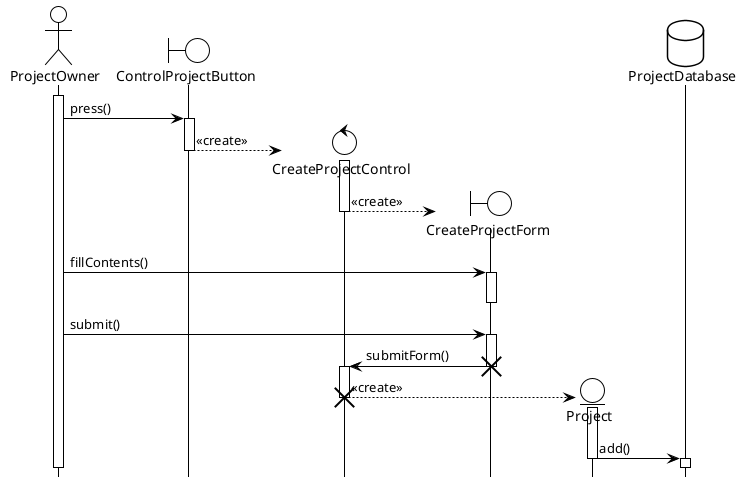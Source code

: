 @startuml CreateProject
!theme plain
hide footbox
actor ProjectOwner as po
boundary ControlProjectButton as cpb
control CreateProjectControl as cpc
boundary CreateProjectForm as cpf
entity Project as p
database ProjectDatabase as pd

activate po

po -> cpb : press()
activate cpb

create cpc
cpb --> cpc : <<create>>
deactivate cpb
activate cpc

create cpf
cpc --> cpf : <<create>>
deactivate cpc

po -> cpf : fillContents()
activate cpf
deactivate cpf

po -> cpf : submit()
activate cpf

cpf -> cpc : submitForm()
destroy cpf
activate cpc

create p
cpc --> p : <<create>>
destroy cpc
activate p

p -> pd : add()
deactivate p
activate pd
deactivate pd
@enduml  
